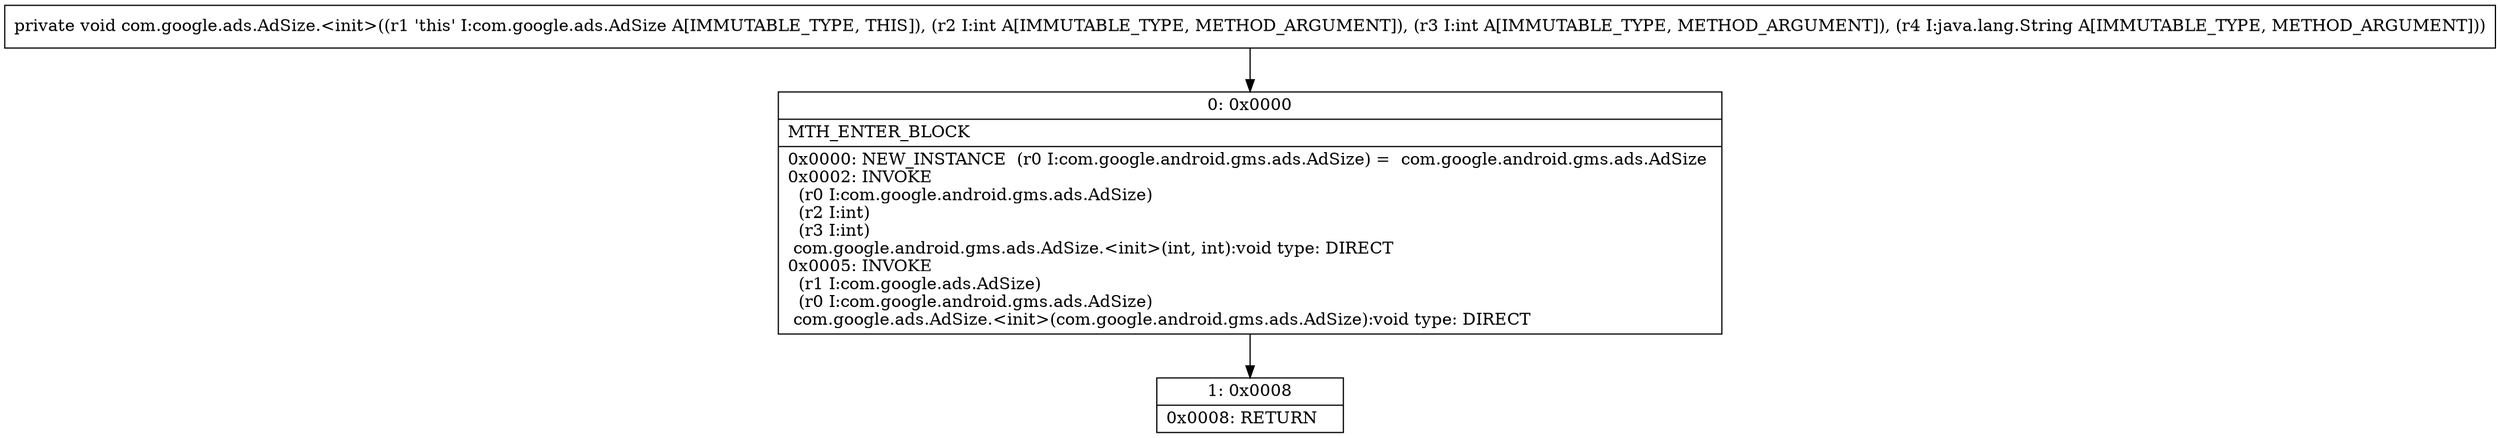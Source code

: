 digraph "CFG forcom.google.ads.AdSize.\<init\>(IILjava\/lang\/String;)V" {
Node_0 [shape=record,label="{0\:\ 0x0000|MTH_ENTER_BLOCK\l|0x0000: NEW_INSTANCE  (r0 I:com.google.android.gms.ads.AdSize) =  com.google.android.gms.ads.AdSize \l0x0002: INVOKE  \l  (r0 I:com.google.android.gms.ads.AdSize)\l  (r2 I:int)\l  (r3 I:int)\l com.google.android.gms.ads.AdSize.\<init\>(int, int):void type: DIRECT \l0x0005: INVOKE  \l  (r1 I:com.google.ads.AdSize)\l  (r0 I:com.google.android.gms.ads.AdSize)\l com.google.ads.AdSize.\<init\>(com.google.android.gms.ads.AdSize):void type: DIRECT \l}"];
Node_1 [shape=record,label="{1\:\ 0x0008|0x0008: RETURN   \l}"];
MethodNode[shape=record,label="{private void com.google.ads.AdSize.\<init\>((r1 'this' I:com.google.ads.AdSize A[IMMUTABLE_TYPE, THIS]), (r2 I:int A[IMMUTABLE_TYPE, METHOD_ARGUMENT]), (r3 I:int A[IMMUTABLE_TYPE, METHOD_ARGUMENT]), (r4 I:java.lang.String A[IMMUTABLE_TYPE, METHOD_ARGUMENT])) }"];
MethodNode -> Node_0;
Node_0 -> Node_1;
}

